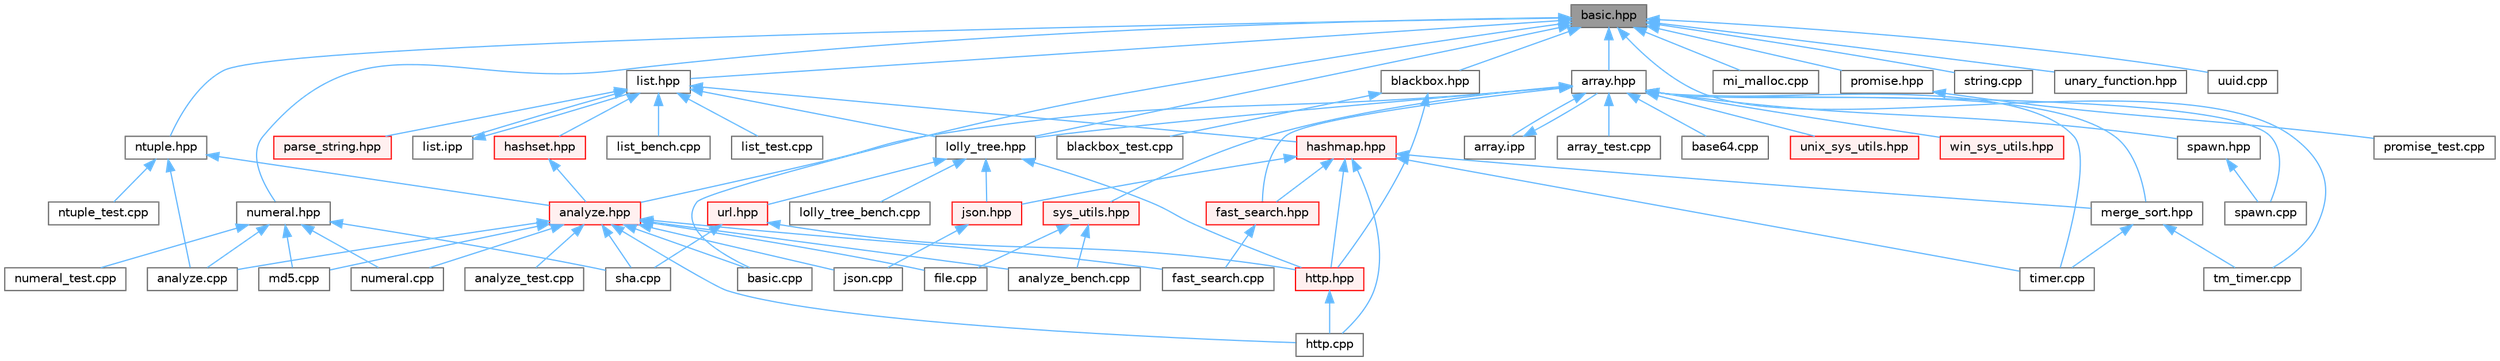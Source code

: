 digraph "basic.hpp"
{
 // LATEX_PDF_SIZE
  bgcolor="transparent";
  edge [fontname=Helvetica,fontsize=10,labelfontname=Helvetica,labelfontsize=10];
  node [fontname=Helvetica,fontsize=10,shape=box,height=0.2,width=0.4];
  Node1 [id="Node000001",label="basic.hpp",height=0.2,width=0.4,color="gray40", fillcolor="grey60", style="filled", fontcolor="black",tooltip=" "];
  Node1 -> Node2 [id="edge1_Node000001_Node000002",dir="back",color="steelblue1",style="solid",tooltip=" "];
  Node2 [id="Node000002",label="array.hpp",height=0.2,width=0.4,color="grey40", fillcolor="white", style="filled",URL="$array_8hpp.html",tooltip=" "];
  Node2 -> Node3 [id="edge2_Node000002_Node000003",dir="back",color="steelblue1",style="solid",tooltip=" "];
  Node3 [id="Node000003",label="analyze.hpp",height=0.2,width=0.4,color="red", fillcolor="#FFF0F0", style="filled",URL="$analyze_8hpp.html",tooltip=" "];
  Node3 -> Node4 [id="edge3_Node000003_Node000004",dir="back",color="steelblue1",style="solid",tooltip=" "];
  Node4 [id="Node000004",label="analyze.cpp",height=0.2,width=0.4,color="grey40", fillcolor="white", style="filled",URL="$analyze_8cpp.html",tooltip=" "];
  Node3 -> Node5 [id="edge4_Node000003_Node000005",dir="back",color="steelblue1",style="solid",tooltip=" "];
  Node5 [id="Node000005",label="analyze_bench.cpp",height=0.2,width=0.4,color="grey40", fillcolor="white", style="filled",URL="$analyze__bench_8cpp.html",tooltip=" "];
  Node3 -> Node6 [id="edge5_Node000003_Node000006",dir="back",color="steelblue1",style="solid",tooltip=" "];
  Node6 [id="Node000006",label="analyze_test.cpp",height=0.2,width=0.4,color="grey40", fillcolor="white", style="filled",URL="$analyze__test_8cpp.html",tooltip=" "];
  Node3 -> Node7 [id="edge6_Node000003_Node000007",dir="back",color="steelblue1",style="solid",tooltip=" "];
  Node7 [id="Node000007",label="basic.cpp",height=0.2,width=0.4,color="grey40", fillcolor="white", style="filled",URL="$basic_8cpp.html",tooltip=" "];
  Node3 -> Node8 [id="edge7_Node000003_Node000008",dir="back",color="steelblue1",style="solid",tooltip=" "];
  Node8 [id="Node000008",label="fast_search.cpp",height=0.2,width=0.4,color="grey40", fillcolor="white", style="filled",URL="$fast__search_8cpp.html",tooltip=" "];
  Node3 -> Node9 [id="edge8_Node000003_Node000009",dir="back",color="steelblue1",style="solid",tooltip=" "];
  Node9 [id="Node000009",label="file.cpp",height=0.2,width=0.4,color="grey40", fillcolor="white", style="filled",URL="$file_8cpp.html",tooltip=" "];
  Node3 -> Node10 [id="edge9_Node000003_Node000010",dir="back",color="steelblue1",style="solid",tooltip=" "];
  Node10 [id="Node000010",label="http.cpp",height=0.2,width=0.4,color="grey40", fillcolor="white", style="filled",URL="$http_8cpp.html",tooltip=" "];
  Node3 -> Node11 [id="edge10_Node000003_Node000011",dir="back",color="steelblue1",style="solid",tooltip=" "];
  Node11 [id="Node000011",label="json.cpp",height=0.2,width=0.4,color="grey40", fillcolor="white", style="filled",URL="$json_8cpp.html",tooltip=" "];
  Node3 -> Node14 [id="edge11_Node000003_Node000014",dir="back",color="steelblue1",style="solid",tooltip=" "];
  Node14 [id="Node000014",label="md5.cpp",height=0.2,width=0.4,color="grey40", fillcolor="white", style="filled",URL="$md5_8cpp.html",tooltip=" "];
  Node3 -> Node15 [id="edge12_Node000003_Node000015",dir="back",color="steelblue1",style="solid",tooltip=" "];
  Node15 [id="Node000015",label="numeral.cpp",height=0.2,width=0.4,color="grey40", fillcolor="white", style="filled",URL="$numeral_8cpp.html",tooltip=" "];
  Node3 -> Node17 [id="edge13_Node000003_Node000017",dir="back",color="steelblue1",style="solid",tooltip=" "];
  Node17 [id="Node000017",label="sha.cpp",height=0.2,width=0.4,color="grey40", fillcolor="white", style="filled",URL="$sha_8cpp.html",tooltip=" "];
  Node2 -> Node22 [id="edge14_Node000002_Node000022",dir="back",color="steelblue1",style="solid",tooltip=" "];
  Node22 [id="Node000022",label="array.ipp",height=0.2,width=0.4,color="grey40", fillcolor="white", style="filled",URL="$array_8ipp.html",tooltip=" "];
  Node22 -> Node2 [id="edge15_Node000022_Node000002",dir="back",color="steelblue1",style="solid",tooltip=" "];
  Node2 -> Node23 [id="edge16_Node000002_Node000023",dir="back",color="steelblue1",style="solid",tooltip=" "];
  Node23 [id="Node000023",label="array_test.cpp",height=0.2,width=0.4,color="grey40", fillcolor="white", style="filled",URL="$array__test_8cpp.html",tooltip=" "];
  Node2 -> Node24 [id="edge17_Node000002_Node000024",dir="back",color="steelblue1",style="solid",tooltip=" "];
  Node24 [id="Node000024",label="base64.cpp",height=0.2,width=0.4,color="grey40", fillcolor="white", style="filled",URL="$base64_8cpp.html",tooltip=" "];
  Node2 -> Node25 [id="edge18_Node000002_Node000025",dir="back",color="steelblue1",style="solid",tooltip=" "];
  Node25 [id="Node000025",label="fast_search.hpp",height=0.2,width=0.4,color="red", fillcolor="#FFF0F0", style="filled",URL="$fast__search_8hpp.html",tooltip=" "];
  Node25 -> Node8 [id="edge19_Node000025_Node000008",dir="back",color="steelblue1",style="solid",tooltip=" "];
  Node2 -> Node27 [id="edge20_Node000002_Node000027",dir="back",color="steelblue1",style="solid",tooltip=" "];
  Node27 [id="Node000027",label="lolly_tree.hpp",height=0.2,width=0.4,color="grey40", fillcolor="white", style="filled",URL="$lolly__tree_8hpp.html",tooltip=" "];
  Node27 -> Node28 [id="edge21_Node000027_Node000028",dir="back",color="steelblue1",style="solid",tooltip=" "];
  Node28 [id="Node000028",label="http.hpp",height=0.2,width=0.4,color="red", fillcolor="#FFF0F0", style="filled",URL="$http_8hpp.html",tooltip=" "];
  Node28 -> Node10 [id="edge22_Node000028_Node000010",dir="back",color="steelblue1",style="solid",tooltip=" "];
  Node27 -> Node30 [id="edge23_Node000027_Node000030",dir="back",color="steelblue1",style="solid",tooltip=" "];
  Node30 [id="Node000030",label="json.hpp",height=0.2,width=0.4,color="red", fillcolor="#FFF0F0", style="filled",URL="$json_8hpp.html",tooltip=" "];
  Node30 -> Node11 [id="edge24_Node000030_Node000011",dir="back",color="steelblue1",style="solid",tooltip=" "];
  Node27 -> Node31 [id="edge25_Node000027_Node000031",dir="back",color="steelblue1",style="solid",tooltip=" "];
  Node31 [id="Node000031",label="lolly_tree_bench.cpp",height=0.2,width=0.4,color="grey40", fillcolor="white", style="filled",URL="$lolly__tree__bench_8cpp.html",tooltip=" "];
  Node27 -> Node32 [id="edge26_Node000027_Node000032",dir="back",color="steelblue1",style="solid",tooltip=" "];
  Node32 [id="Node000032",label="url.hpp",height=0.2,width=0.4,color="red", fillcolor="#FFF0F0", style="filled",URL="$url_8hpp.html",tooltip=" "];
  Node32 -> Node28 [id="edge27_Node000032_Node000028",dir="back",color="steelblue1",style="solid",tooltip=" "];
  Node32 -> Node17 [id="edge28_Node000032_Node000017",dir="back",color="steelblue1",style="solid",tooltip=" "];
  Node2 -> Node71 [id="edge29_Node000002_Node000071",dir="back",color="steelblue1",style="solid",tooltip=" "];
  Node71 [id="Node000071",label="merge_sort.hpp",height=0.2,width=0.4,color="grey40", fillcolor="white", style="filled",URL="$merge__sort_8hpp.html",tooltip=" "];
  Node71 -> Node72 [id="edge30_Node000071_Node000072",dir="back",color="steelblue1",style="solid",tooltip=" "];
  Node72 [id="Node000072",label="timer.cpp",height=0.2,width=0.4,color="grey40", fillcolor="white", style="filled",URL="$timer_8cpp.html",tooltip=" "];
  Node71 -> Node73 [id="edge31_Node000071_Node000073",dir="back",color="steelblue1",style="solid",tooltip=" "];
  Node73 [id="Node000073",label="tm_timer.cpp",height=0.2,width=0.4,color="grey40", fillcolor="white", style="filled",URL="$tm__timer_8cpp.html",tooltip=" "];
  Node2 -> Node74 [id="edge32_Node000002_Node000074",dir="back",color="steelblue1",style="solid",tooltip=" "];
  Node74 [id="Node000074",label="spawn.cpp",height=0.2,width=0.4,color="grey40", fillcolor="white", style="filled",URL="$spawn_8cpp.html",tooltip=" "];
  Node2 -> Node75 [id="edge33_Node000002_Node000075",dir="back",color="steelblue1",style="solid",tooltip=" "];
  Node75 [id="Node000075",label="spawn.hpp",height=0.2,width=0.4,color="grey40", fillcolor="white", style="filled",URL="$spawn_8hpp.html",tooltip=" "];
  Node75 -> Node74 [id="edge34_Node000075_Node000074",dir="back",color="steelblue1",style="solid",tooltip=" "];
  Node2 -> Node76 [id="edge35_Node000002_Node000076",dir="back",color="steelblue1",style="solid",tooltip=" "];
  Node76 [id="Node000076",label="sys_utils.hpp",height=0.2,width=0.4,color="red", fillcolor="#FFF0F0", style="filled",URL="$sys__utils_8hpp.html",tooltip=" "];
  Node76 -> Node5 [id="edge36_Node000076_Node000005",dir="back",color="steelblue1",style="solid",tooltip=" "];
  Node76 -> Node9 [id="edge37_Node000076_Node000009",dir="back",color="steelblue1",style="solid",tooltip=" "];
  Node2 -> Node72 [id="edge38_Node000002_Node000072",dir="back",color="steelblue1",style="solid",tooltip=" "];
  Node2 -> Node80 [id="edge39_Node000002_Node000080",dir="back",color="steelblue1",style="solid",tooltip=" "];
  Node80 [id="Node000080",label="unix_sys_utils.hpp",height=0.2,width=0.4,color="red", fillcolor="#FFF0F0", style="filled",URL="$unix__sys__utils_8hpp.html",tooltip=" "];
  Node2 -> Node81 [id="edge40_Node000002_Node000081",dir="back",color="steelblue1",style="solid",tooltip=" "];
  Node81 [id="Node000081",label="win_sys_utils.hpp",height=0.2,width=0.4,color="red", fillcolor="#FFF0F0", style="filled",URL="$win__sys__utils_8hpp.html",tooltip=" "];
  Node1 -> Node7 [id="edge41_Node000001_Node000007",dir="back",color="steelblue1",style="solid",tooltip=" "];
  Node1 -> Node82 [id="edge42_Node000001_Node000082",dir="back",color="steelblue1",style="solid",tooltip=" "];
  Node82 [id="Node000082",label="blackbox.hpp",height=0.2,width=0.4,color="grey40", fillcolor="white", style="filled",URL="$blackbox_8hpp.html",tooltip=" "];
  Node82 -> Node46 [id="edge43_Node000082_Node000046",dir="back",color="steelblue1",style="solid",tooltip=" "];
  Node46 [id="Node000046",label="blackbox_test.cpp",height=0.2,width=0.4,color="grey40", fillcolor="white", style="filled",URL="$blackbox__test_8cpp.html",tooltip=" "];
  Node82 -> Node28 [id="edge44_Node000082_Node000028",dir="back",color="steelblue1",style="solid",tooltip=" "];
  Node1 -> Node83 [id="edge45_Node000001_Node000083",dir="back",color="steelblue1",style="solid",tooltip=" "];
  Node83 [id="Node000083",label="list.hpp",height=0.2,width=0.4,color="grey40", fillcolor="white", style="filled",URL="$list_8hpp.html",tooltip=" "];
  Node83 -> Node84 [id="edge46_Node000083_Node000084",dir="back",color="steelblue1",style="solid",tooltip=" "];
  Node84 [id="Node000084",label="hashmap.hpp",height=0.2,width=0.4,color="red", fillcolor="#FFF0F0", style="filled",URL="$hashmap_8hpp.html",tooltip=" "];
  Node84 -> Node25 [id="edge47_Node000084_Node000025",dir="back",color="steelblue1",style="solid",tooltip=" "];
  Node84 -> Node10 [id="edge48_Node000084_Node000010",dir="back",color="steelblue1",style="solid",tooltip=" "];
  Node84 -> Node28 [id="edge49_Node000084_Node000028",dir="back",color="steelblue1",style="solid",tooltip=" "];
  Node84 -> Node30 [id="edge50_Node000084_Node000030",dir="back",color="steelblue1",style="solid",tooltip=" "];
  Node84 -> Node71 [id="edge51_Node000084_Node000071",dir="back",color="steelblue1",style="solid",tooltip=" "];
  Node84 -> Node72 [id="edge52_Node000084_Node000072",dir="back",color="steelblue1",style="solid",tooltip=" "];
  Node83 -> Node96 [id="edge53_Node000083_Node000096",dir="back",color="steelblue1",style="solid",tooltip=" "];
  Node96 [id="Node000096",label="hashset.hpp",height=0.2,width=0.4,color="red", fillcolor="#FFF0F0", style="filled",URL="$hashset_8hpp.html",tooltip=" "];
  Node96 -> Node3 [id="edge54_Node000096_Node000003",dir="back",color="steelblue1",style="solid",tooltip=" "];
  Node83 -> Node98 [id="edge55_Node000083_Node000098",dir="back",color="steelblue1",style="solid",tooltip=" "];
  Node98 [id="Node000098",label="list.ipp",height=0.2,width=0.4,color="grey40", fillcolor="white", style="filled",URL="$list_8ipp.html",tooltip=" "];
  Node98 -> Node83 [id="edge56_Node000098_Node000083",dir="back",color="steelblue1",style="solid",tooltip=" "];
  Node83 -> Node99 [id="edge57_Node000083_Node000099",dir="back",color="steelblue1",style="solid",tooltip=" "];
  Node99 [id="Node000099",label="list_bench.cpp",height=0.2,width=0.4,color="grey40", fillcolor="white", style="filled",URL="$list__bench_8cpp.html",tooltip=" "];
  Node83 -> Node53 [id="edge58_Node000083_Node000053",dir="back",color="steelblue1",style="solid",tooltip=" "];
  Node53 [id="Node000053",label="list_test.cpp",height=0.2,width=0.4,color="grey40", fillcolor="white", style="filled",URL="$list__test_8cpp.html",tooltip=" "];
  Node83 -> Node27 [id="edge59_Node000083_Node000027",dir="back",color="steelblue1",style="solid",tooltip=" "];
  Node83 -> Node100 [id="edge60_Node000083_Node000100",dir="back",color="steelblue1",style="solid",tooltip=" "];
  Node100 [id="Node000100",label="parse_string.hpp",height=0.2,width=0.4,color="red", fillcolor="#FFF0F0", style="filled",URL="$parse__string_8hpp.html",tooltip=" "];
  Node1 -> Node27 [id="edge61_Node000001_Node000027",dir="back",color="steelblue1",style="solid",tooltip=" "];
  Node1 -> Node101 [id="edge62_Node000001_Node000101",dir="back",color="steelblue1",style="solid",tooltip=" "];
  Node101 [id="Node000101",label="mi_malloc.cpp",height=0.2,width=0.4,color="grey40", fillcolor="white", style="filled",URL="$mi__malloc_8cpp.html",tooltip=" "];
  Node1 -> Node102 [id="edge63_Node000001_Node000102",dir="back",color="steelblue1",style="solid",tooltip=" "];
  Node102 [id="Node000102",label="ntuple.hpp",height=0.2,width=0.4,color="grey40", fillcolor="white", style="filled",URL="$ntuple_8hpp.html",tooltip=" "];
  Node102 -> Node4 [id="edge64_Node000102_Node000004",dir="back",color="steelblue1",style="solid",tooltip=" "];
  Node102 -> Node3 [id="edge65_Node000102_Node000003",dir="back",color="steelblue1",style="solid",tooltip=" "];
  Node102 -> Node54 [id="edge66_Node000102_Node000054",dir="back",color="steelblue1",style="solid",tooltip=" "];
  Node54 [id="Node000054",label="ntuple_test.cpp",height=0.2,width=0.4,color="grey40", fillcolor="white", style="filled",URL="$ntuple__test_8cpp.html",tooltip=" "];
  Node1 -> Node103 [id="edge67_Node000001_Node000103",dir="back",color="steelblue1",style="solid",tooltip=" "];
  Node103 [id="Node000103",label="numeral.hpp",height=0.2,width=0.4,color="grey40", fillcolor="white", style="filled",URL="$numeral_8hpp.html",tooltip=" "];
  Node103 -> Node4 [id="edge68_Node000103_Node000004",dir="back",color="steelblue1",style="solid",tooltip=" "];
  Node103 -> Node14 [id="edge69_Node000103_Node000014",dir="back",color="steelblue1",style="solid",tooltip=" "];
  Node103 -> Node15 [id="edge70_Node000103_Node000015",dir="back",color="steelblue1",style="solid",tooltip=" "];
  Node103 -> Node55 [id="edge71_Node000103_Node000055",dir="back",color="steelblue1",style="solid",tooltip=" "];
  Node55 [id="Node000055",label="numeral_test.cpp",height=0.2,width=0.4,color="grey40", fillcolor="white", style="filled",URL="$numeral__test_8cpp.html",tooltip=" "];
  Node103 -> Node17 [id="edge72_Node000103_Node000017",dir="back",color="steelblue1",style="solid",tooltip=" "];
  Node1 -> Node104 [id="edge73_Node000001_Node000104",dir="back",color="steelblue1",style="solid",tooltip=" "];
  Node104 [id="Node000104",label="promise.hpp",height=0.2,width=0.4,color="grey40", fillcolor="white", style="filled",URL="$promise_8hpp.html",tooltip=" "];
  Node104 -> Node57 [id="edge74_Node000104_Node000057",dir="back",color="steelblue1",style="solid",tooltip=" "];
  Node57 [id="Node000057",label="promise_test.cpp",height=0.2,width=0.4,color="grey40", fillcolor="white", style="filled",URL="$promise__test_8cpp.html",tooltip=" "];
  Node1 -> Node105 [id="edge75_Node000001_Node000105",dir="back",color="steelblue1",style="solid",tooltip=" "];
  Node105 [id="Node000105",label="string.cpp",height=0.2,width=0.4,color="grey40", fillcolor="white", style="filled",URL="$string_8cpp.html",tooltip=" "];
  Node1 -> Node73 [id="edge76_Node000001_Node000073",dir="back",color="steelblue1",style="solid",tooltip=" "];
  Node1 -> Node106 [id="edge77_Node000001_Node000106",dir="back",color="steelblue1",style="solid",tooltip=" "];
  Node106 [id="Node000106",label="unary_function.hpp",height=0.2,width=0.4,color="grey40", fillcolor="white", style="filled",URL="$unary__function_8hpp.html",tooltip=" "];
  Node1 -> Node107 [id="edge78_Node000001_Node000107",dir="back",color="steelblue1",style="solid",tooltip=" "];
  Node107 [id="Node000107",label="uuid.cpp",height=0.2,width=0.4,color="grey40", fillcolor="white", style="filled",URL="$uuid_8cpp.html",tooltip=" "];
}
